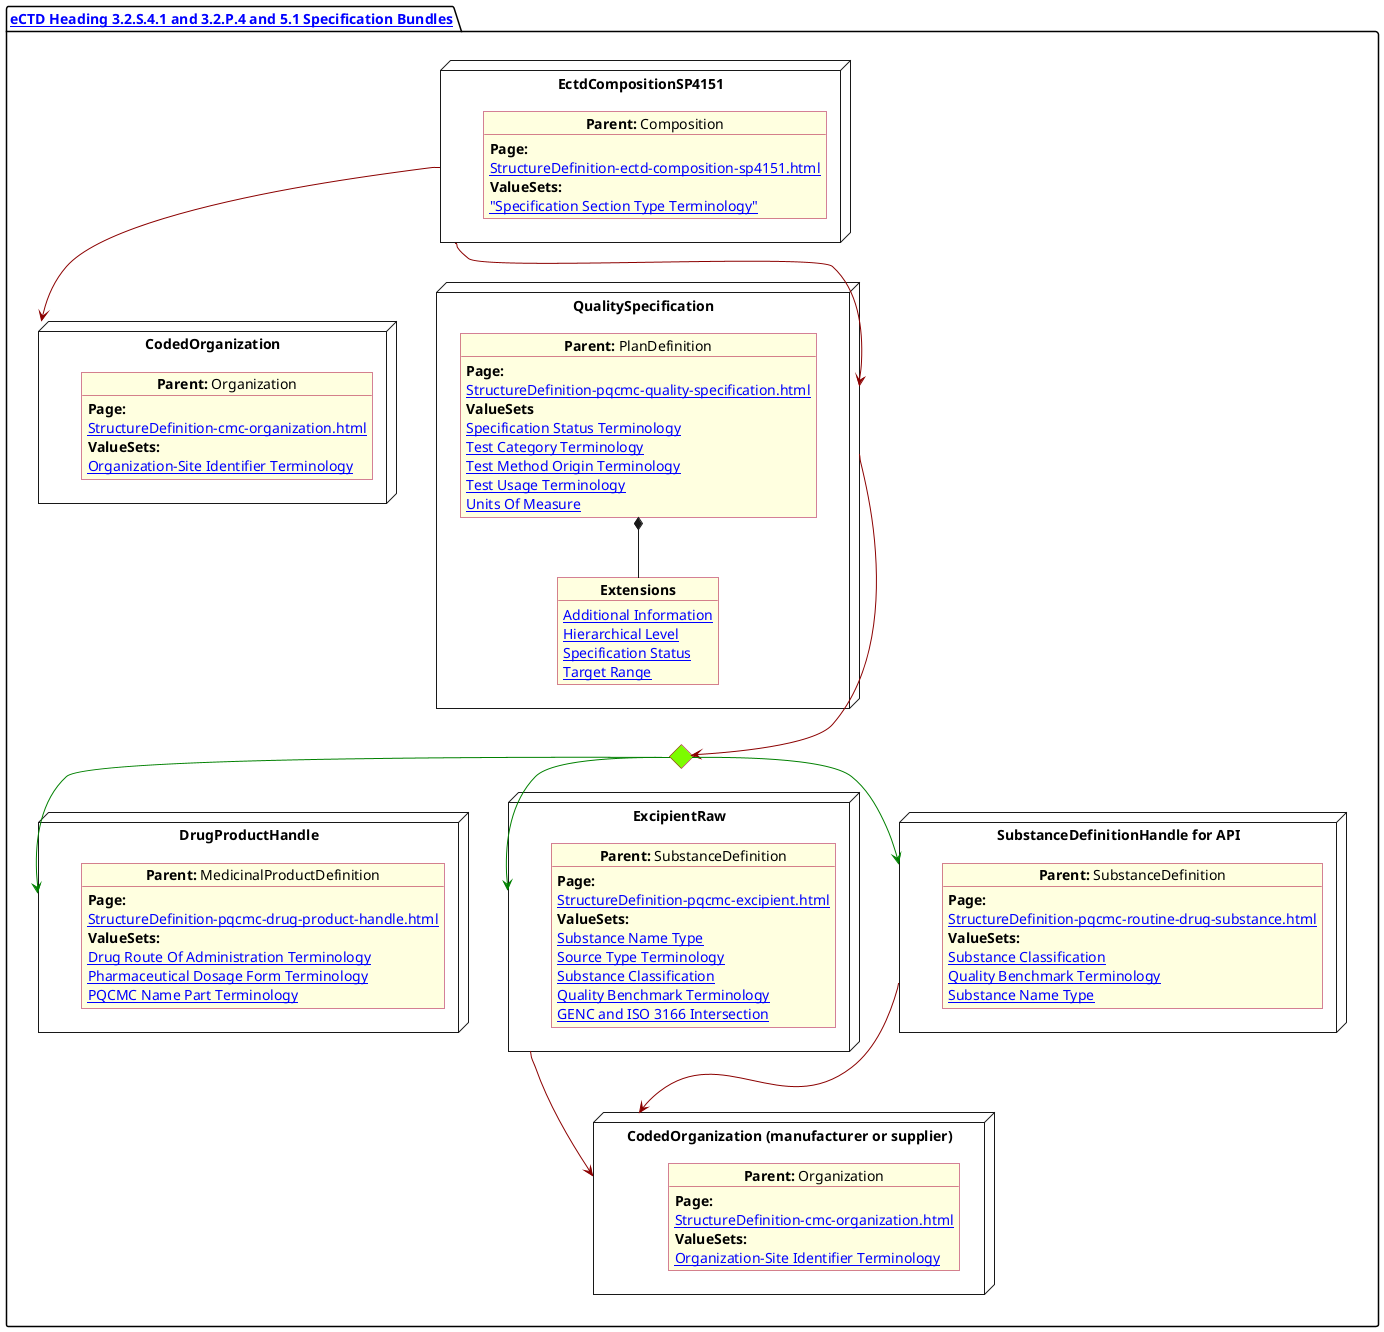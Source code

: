 @startuml Specification
allowmixing
'Mixed model of use case and object
skinparam svgDimensionStyle false
skinparam ObjectBackgroundColor LightYellow
skinparam ObjectBorderColor #A80036
skinparam activityDiamondBorderColor #A80036
skinparam activityDiamondBackgroundColor lawnGreen
skinparam ClassBorderThickness 4

package "[[StructureDefinition-cmc-ectd-document-sp4151.html eCTD Heading 3.2.S.4.1 and 3.2.P.4 and 5.1 Specification Bundles]]" as NODES {

  node "CodedOrganization" as NMSpon {

    object "**Parent:** Organization" as objDP {
      **Page:**
      [[StructureDefinition-cmc-organization.html]]
      **ValueSets:**
      [[ValueSet-pqcmc-org-identifier-type-terminology.html Organization-Site Identifier Terminology]]
    }
  }
  node "DrugProductHandle" as NN {

    object "**Parent:** MedicinalProductDefinition" as obj3 {
      **Page:**
      [[StructureDefinition-pqcmc-drug-product-handle.html]]
      **ValueSets:**
      [[ValueSet-spl-drug-route-of-administration-terminology.html Drug Route Of Administration Terminology]]
      [[ValueSet-spl-pharmaceutical-dosage-form-terminology.html Pharmaceutical Dosage Form Terminology]]
      [[ValueSet-pqcmc-name-part-terminology.html PQCMC Name Part Terminology]]
    }
  }
  node "ExcipientRaw" as N21 {

    object "**Parent:** SubstanceDefinition" as obj22 {
      **Page:**
      [[StructureDefinition-pqcmc-excipient.html]]
      **ValueSets:**
      [[ValueSet-pqcmc-substance-name-type.html Substance Name Type]]
      [[ValueSet-pqcmc-source-type-terminology.html Source Type Terminology]]
      [[ValueSet-substance-classification.html Substance Classification]]
      [[ValueSet-pqcmc-quality-benchmark-terminology.html Quality Benchmark Terminology]]
      [[ValueSet-pqcmc-genc-and-iso-intersect.html GENC and ISO 3166 Intersection]]
    }
  }
    node "EctdCompositionSP4151" as N1 {

      object "**Parent:** Composition" as obj1 {
        **Page:**
        [[StructureDefinition-ectd-composition-sp4151.html]]
        **ValueSets:**
        [[ValueSet-cmc-specification-types-vs.html "Specification Section Type Terminology"]]
      }
    }

    node "SubstanceDefinitionHandle for API" as NNS {

      object "**Parent:** SubstanceDefinition" as obj4 {
        **Page:**
        [[StructureDefinition-pqcmc-routine-drug-substance.html]]
        **ValueSets:**
        [[ValueSet-substance-classification.html Substance Classification]]
        [[ValueSet-pqcmc-quality-benchmark-terminology.html Quality Benchmark Terminology]]
        [[ValueSet-pqcmc-substance-name-type.html Substance Name Type]]

      }
    }

    diamond CH

    node "QualitySpecification" as N2 {

      object "**Parent:** PlanDefinition" as obj2 {
        **Page:**
        [[StructureDefinition-pqcmc-quality-specification.html]]
        **ValueSets**
        [[ValueSet-pqcmc-specification-status-terminology.html Specification Status Terminology]]
        [[ValueSet-pqcmc-test-category-terminology.html Test Category Terminology]]
        [[ValueSet-pqcmc-test-method-origin-terminology.html Test Method Origin Terminology]]
        [[ValueSet-pqcmc-test-usage-terminology.html Test Usage Terminology]]
        [[ValueSet-pqcmc-units-of-measure.html Units Of Measure]]

      }
      object "**Extensions**" as objQSEx {
        [[StructureDefinition-pq-additional-info-extension.html Additional Information]]
        [[StructureDefinition-pq-hierarchical-level-extension.html Hierarchical Level]]
        [[StructureDefinition-pq-specification-status-extension.html Specification Status]]
        [[StructureDefinition-pq-target-range.html Target Range]]
      }
      obj2 *-- objQSEx
    }

    node "CodedOrganization (manufacturer or supplier)" as NMSpon2 {

      object "**Parent:** Organization" as objDP2 {
        **Page:**
        [[StructureDefinition-cmc-organization.html]]
        **ValueSets:**
        [[ValueSet-pqcmc-org-identifier-type-terminology.html Organization-Site Identifier Terminology]]
      }
    }
    N1 -[#darkred]-> N2
    N1 -[#darkred]-> NMSpon

    N2 -[#darkred]--> CH
    CH -[#green]-> N21
    CH -[#green]-> NNS
    CH -[#green]-> NN
    NNS -[#darkred]--> NMSpon2
    N21 -[#darkred]--> NMSpon2
  }
  @enduml
